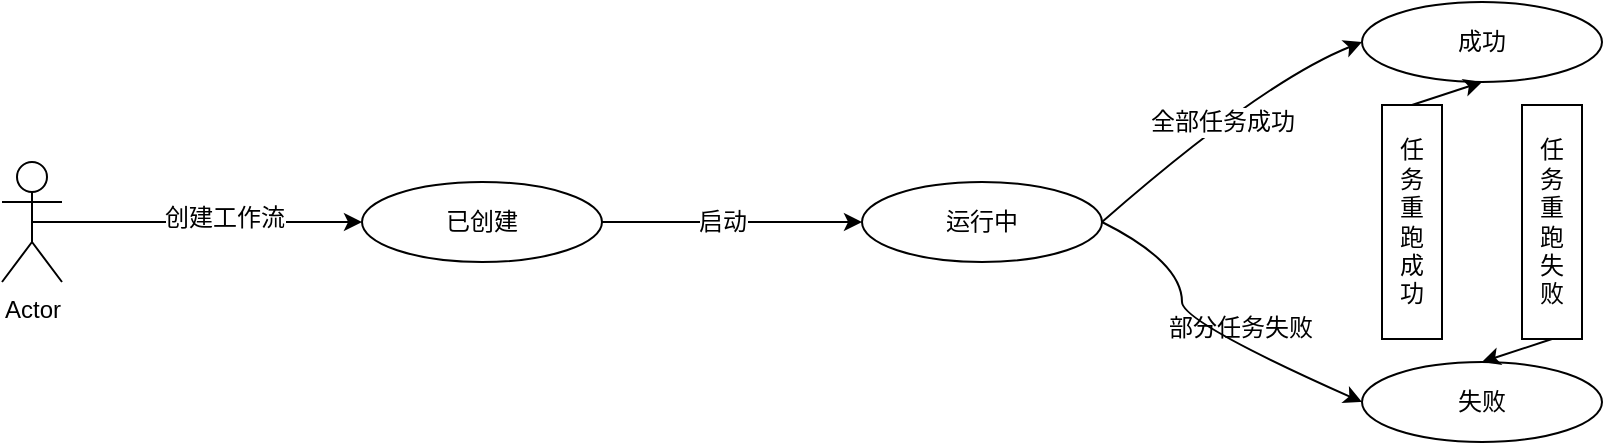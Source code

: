 <mxfile version="12.6.5" type="device"><diagram id="aG1eUfYm_szxz9h2FiWu" name="Page-1"><mxGraphModel dx="706" dy="408" grid="1" gridSize="10" guides="1" tooltips="1" connect="1" arrows="1" fold="1" page="1" pageScale="1" pageWidth="2339" pageHeight="3300" math="0" shadow="0"><root><mxCell id="0"/><mxCell id="1" parent="0"/><mxCell id="dcDgQGvUJf0j27uWPLWD-1" value="Actor" style="shape=umlActor;verticalLabelPosition=bottom;labelBackgroundColor=#ffffff;verticalAlign=top;html=1;outlineConnect=0;" vertex="1" parent="1"><mxGeometry x="60" y="240" width="30" height="60" as="geometry"/></mxCell><mxCell id="dcDgQGvUJf0j27uWPLWD-2" value="" style="endArrow=classic;html=1;exitX=0.5;exitY=0.5;exitDx=0;exitDy=0;exitPerimeter=0;entryX=0;entryY=0.5;entryDx=0;entryDy=0;entryPerimeter=0;" edge="1" parent="1" source="dcDgQGvUJf0j27uWPLWD-1" target="dcDgQGvUJf0j27uWPLWD-3"><mxGeometry width="50" height="50" relative="1" as="geometry"><mxPoint x="190" y="320" as="sourcePoint"/><mxPoint x="250" y="270" as="targetPoint"/></mxGeometry></mxCell><mxCell id="dcDgQGvUJf0j27uWPLWD-4" value="创建工作流" style="text;html=1;align=center;verticalAlign=middle;resizable=0;points=[];labelBackgroundColor=#ffffff;" vertex="1" connectable="0" parent="dcDgQGvUJf0j27uWPLWD-2"><mxGeometry x="-0.173" y="2" relative="1" as="geometry"><mxPoint x="28" as="offset"/></mxGeometry></mxCell><mxCell id="dcDgQGvUJf0j27uWPLWD-3" value="已创建" style="ellipse;whiteSpace=wrap;html=1;" vertex="1" parent="1"><mxGeometry x="240" y="250" width="120" height="40" as="geometry"/></mxCell><mxCell id="dcDgQGvUJf0j27uWPLWD-5" value="运行中" style="ellipse;whiteSpace=wrap;html=1;" vertex="1" parent="1"><mxGeometry x="490" y="250" width="120" height="40" as="geometry"/></mxCell><mxCell id="dcDgQGvUJf0j27uWPLWD-6" value="" style="endArrow=classic;html=1;exitX=1;exitY=0.5;exitDx=0;exitDy=0;entryX=0;entryY=0.5;entryDx=0;entryDy=0;" edge="1" parent="1" source="dcDgQGvUJf0j27uWPLWD-3" target="dcDgQGvUJf0j27uWPLWD-5"><mxGeometry width="50" height="50" relative="1" as="geometry"><mxPoint x="420" y="390" as="sourcePoint"/><mxPoint x="470" y="340" as="targetPoint"/></mxGeometry></mxCell><mxCell id="dcDgQGvUJf0j27uWPLWD-7" value="启动" style="text;html=1;align=center;verticalAlign=middle;resizable=0;points=[];labelBackgroundColor=#ffffff;" vertex="1" connectable="0" parent="dcDgQGvUJf0j27uWPLWD-6"><mxGeometry x="-0.163" relative="1" as="geometry"><mxPoint x="5" as="offset"/></mxGeometry></mxCell><mxCell id="dcDgQGvUJf0j27uWPLWD-8" value="成功" style="ellipse;whiteSpace=wrap;html=1;" vertex="1" parent="1"><mxGeometry x="740" y="160" width="120" height="40" as="geometry"/></mxCell><mxCell id="dcDgQGvUJf0j27uWPLWD-9" value="失败" style="ellipse;whiteSpace=wrap;html=1;" vertex="1" parent="1"><mxGeometry x="740" y="340" width="120" height="40" as="geometry"/></mxCell><mxCell id="dcDgQGvUJf0j27uWPLWD-10" value="" style="curved=1;endArrow=classic;html=1;entryX=0;entryY=0.5;entryDx=0;entryDy=0;exitX=1;exitY=0.5;exitDx=0;exitDy=0;" edge="1" parent="1" source="dcDgQGvUJf0j27uWPLWD-5" target="dcDgQGvUJf0j27uWPLWD-8"><mxGeometry width="50" height="50" relative="1" as="geometry"><mxPoint x="600" y="410" as="sourcePoint"/><mxPoint x="650" y="360" as="targetPoint"/><Array as="points"><mxPoint x="690" y="200"/></Array></mxGeometry></mxCell><mxCell id="dcDgQGvUJf0j27uWPLWD-11" value="全部任务成功" style="text;html=1;align=center;verticalAlign=middle;resizable=0;points=[];labelBackgroundColor=#ffffff;" vertex="1" connectable="0" parent="dcDgQGvUJf0j27uWPLWD-10"><mxGeometry x="-0.023" y="-2" relative="1" as="geometry"><mxPoint as="offset"/></mxGeometry></mxCell><mxCell id="dcDgQGvUJf0j27uWPLWD-12" value="" style="curved=1;endArrow=classic;html=1;exitX=1;exitY=0.5;exitDx=0;exitDy=0;entryX=0;entryY=0.5;entryDx=0;entryDy=0;" edge="1" parent="1" source="dcDgQGvUJf0j27uWPLWD-5" target="dcDgQGvUJf0j27uWPLWD-9"><mxGeometry width="50" height="50" relative="1" as="geometry"><mxPoint x="590" y="390" as="sourcePoint"/><mxPoint x="640" y="340" as="targetPoint"/><Array as="points"><mxPoint x="630" y="280"/><mxPoint x="650" y="300"/><mxPoint x="650" y="320"/></Array></mxGeometry></mxCell><mxCell id="dcDgQGvUJf0j27uWPLWD-13" value="部分任务失败" style="text;html=1;align=center;verticalAlign=middle;resizable=0;points=[];autosize=1;" vertex="1" parent="1"><mxGeometry x="634" y="313" width="90" height="20" as="geometry"/></mxCell><mxCell id="dcDgQGvUJf0j27uWPLWD-14" value="任&lt;br&gt;务&lt;br&gt;重&lt;br&gt;跑&lt;br&gt;失&lt;br&gt;败" style="rounded=0;whiteSpace=wrap;html=1;" vertex="1" parent="1"><mxGeometry x="820" y="211.5" width="30" height="117" as="geometry"/></mxCell><mxCell id="dcDgQGvUJf0j27uWPLWD-15" value="任&lt;br&gt;务&lt;br&gt;重&lt;br&gt;跑&lt;br&gt;成&lt;br&gt;功" style="rounded=0;whiteSpace=wrap;html=1;" vertex="1" parent="1"><mxGeometry x="750" y="211.5" width="30" height="117" as="geometry"/></mxCell><mxCell id="dcDgQGvUJf0j27uWPLWD-18" value="" style="endArrow=classic;html=1;exitX=0.5;exitY=0;exitDx=0;exitDy=0;entryX=0.5;entryY=1;entryDx=0;entryDy=0;" edge="1" parent="1" source="dcDgQGvUJf0j27uWPLWD-15" target="dcDgQGvUJf0j27uWPLWD-8"><mxGeometry width="50" height="50" relative="1" as="geometry"><mxPoint x="890" y="170" as="sourcePoint"/><mxPoint x="940" y="120" as="targetPoint"/></mxGeometry></mxCell><mxCell id="dcDgQGvUJf0j27uWPLWD-19" value="" style="endArrow=classic;html=1;exitX=0.5;exitY=1;exitDx=0;exitDy=0;entryX=0.5;entryY=0;entryDx=0;entryDy=0;" edge="1" parent="1" source="dcDgQGvUJf0j27uWPLWD-14" target="dcDgQGvUJf0j27uWPLWD-9"><mxGeometry width="50" height="50" relative="1" as="geometry"><mxPoint x="920" y="370" as="sourcePoint"/><mxPoint x="970" y="320" as="targetPoint"/></mxGeometry></mxCell></root></mxGraphModel></diagram></mxfile>